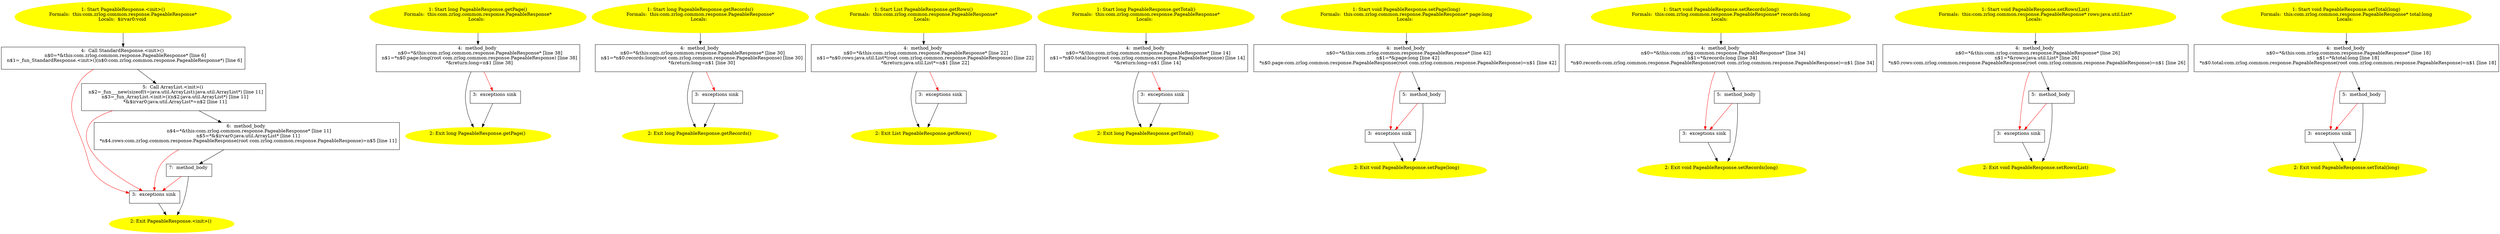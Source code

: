 /* @generated */
digraph cfg {
"com.zrlog.common.response.PageableResponse.<init>().f5f7e66b7a4d66c44b569037b1d6cac9_1" [label="1: Start PageableResponse.<init>()\nFormals:  this:com.zrlog.common.response.PageableResponse*\nLocals:  $irvar0:void \n  " color=yellow style=filled]
	

	 "com.zrlog.common.response.PageableResponse.<init>().f5f7e66b7a4d66c44b569037b1d6cac9_1" -> "com.zrlog.common.response.PageableResponse.<init>().f5f7e66b7a4d66c44b569037b1d6cac9_4" ;
"com.zrlog.common.response.PageableResponse.<init>().f5f7e66b7a4d66c44b569037b1d6cac9_2" [label="2: Exit PageableResponse.<init>() \n  " color=yellow style=filled]
	

"com.zrlog.common.response.PageableResponse.<init>().f5f7e66b7a4d66c44b569037b1d6cac9_3" [label="3:  exceptions sink \n  " shape="box"]
	

	 "com.zrlog.common.response.PageableResponse.<init>().f5f7e66b7a4d66c44b569037b1d6cac9_3" -> "com.zrlog.common.response.PageableResponse.<init>().f5f7e66b7a4d66c44b569037b1d6cac9_2" ;
"com.zrlog.common.response.PageableResponse.<init>().f5f7e66b7a4d66c44b569037b1d6cac9_4" [label="4:  Call StandardResponse.<init>() \n   n$0=*&this:com.zrlog.common.response.PageableResponse* [line 6]\n  n$1=_fun_StandardResponse.<init>()(n$0:com.zrlog.common.response.PageableResponse*) [line 6]\n " shape="box"]
	

	 "com.zrlog.common.response.PageableResponse.<init>().f5f7e66b7a4d66c44b569037b1d6cac9_4" -> "com.zrlog.common.response.PageableResponse.<init>().f5f7e66b7a4d66c44b569037b1d6cac9_5" ;
	 "com.zrlog.common.response.PageableResponse.<init>().f5f7e66b7a4d66c44b569037b1d6cac9_4" -> "com.zrlog.common.response.PageableResponse.<init>().f5f7e66b7a4d66c44b569037b1d6cac9_3" [color="red" ];
"com.zrlog.common.response.PageableResponse.<init>().f5f7e66b7a4d66c44b569037b1d6cac9_5" [label="5:  Call ArrayList.<init>() \n   n$2=_fun___new(sizeof(t=java.util.ArrayList):java.util.ArrayList*) [line 11]\n  n$3=_fun_ArrayList.<init>()(n$2:java.util.ArrayList*) [line 11]\n  *&$irvar0:java.util.ArrayList*=n$2 [line 11]\n " shape="box"]
	

	 "com.zrlog.common.response.PageableResponse.<init>().f5f7e66b7a4d66c44b569037b1d6cac9_5" -> "com.zrlog.common.response.PageableResponse.<init>().f5f7e66b7a4d66c44b569037b1d6cac9_6" ;
	 "com.zrlog.common.response.PageableResponse.<init>().f5f7e66b7a4d66c44b569037b1d6cac9_5" -> "com.zrlog.common.response.PageableResponse.<init>().f5f7e66b7a4d66c44b569037b1d6cac9_3" [color="red" ];
"com.zrlog.common.response.PageableResponse.<init>().f5f7e66b7a4d66c44b569037b1d6cac9_6" [label="6:  method_body \n   n$4=*&this:com.zrlog.common.response.PageableResponse* [line 11]\n  n$5=*&$irvar0:java.util.ArrayList* [line 11]\n  *n$4.rows:com.zrlog.common.response.PageableResponse(root com.zrlog.common.response.PageableResponse)=n$5 [line 11]\n " shape="box"]
	

	 "com.zrlog.common.response.PageableResponse.<init>().f5f7e66b7a4d66c44b569037b1d6cac9_6" -> "com.zrlog.common.response.PageableResponse.<init>().f5f7e66b7a4d66c44b569037b1d6cac9_7" ;
	 "com.zrlog.common.response.PageableResponse.<init>().f5f7e66b7a4d66c44b569037b1d6cac9_6" -> "com.zrlog.common.response.PageableResponse.<init>().f5f7e66b7a4d66c44b569037b1d6cac9_3" [color="red" ];
"com.zrlog.common.response.PageableResponse.<init>().f5f7e66b7a4d66c44b569037b1d6cac9_7" [label="7:  method_body \n  " shape="box"]
	

	 "com.zrlog.common.response.PageableResponse.<init>().f5f7e66b7a4d66c44b569037b1d6cac9_7" -> "com.zrlog.common.response.PageableResponse.<init>().f5f7e66b7a4d66c44b569037b1d6cac9_2" ;
	 "com.zrlog.common.response.PageableResponse.<init>().f5f7e66b7a4d66c44b569037b1d6cac9_7" -> "com.zrlog.common.response.PageableResponse.<init>().f5f7e66b7a4d66c44b569037b1d6cac9_3" [color="red" ];
"com.zrlog.common.response.PageableResponse.getPage():long.4af698cd6a6a0b3f18266fae4532dbc8_1" [label="1: Start long PageableResponse.getPage()\nFormals:  this:com.zrlog.common.response.PageableResponse*\nLocals:  \n  " color=yellow style=filled]
	

	 "com.zrlog.common.response.PageableResponse.getPage():long.4af698cd6a6a0b3f18266fae4532dbc8_1" -> "com.zrlog.common.response.PageableResponse.getPage():long.4af698cd6a6a0b3f18266fae4532dbc8_4" ;
"com.zrlog.common.response.PageableResponse.getPage():long.4af698cd6a6a0b3f18266fae4532dbc8_2" [label="2: Exit long PageableResponse.getPage() \n  " color=yellow style=filled]
	

"com.zrlog.common.response.PageableResponse.getPage():long.4af698cd6a6a0b3f18266fae4532dbc8_3" [label="3:  exceptions sink \n  " shape="box"]
	

	 "com.zrlog.common.response.PageableResponse.getPage():long.4af698cd6a6a0b3f18266fae4532dbc8_3" -> "com.zrlog.common.response.PageableResponse.getPage():long.4af698cd6a6a0b3f18266fae4532dbc8_2" ;
"com.zrlog.common.response.PageableResponse.getPage():long.4af698cd6a6a0b3f18266fae4532dbc8_4" [label="4:  method_body \n   n$0=*&this:com.zrlog.common.response.PageableResponse* [line 38]\n  n$1=*n$0.page:long(root com.zrlog.common.response.PageableResponse) [line 38]\n  *&return:long=n$1 [line 38]\n " shape="box"]
	

	 "com.zrlog.common.response.PageableResponse.getPage():long.4af698cd6a6a0b3f18266fae4532dbc8_4" -> "com.zrlog.common.response.PageableResponse.getPage():long.4af698cd6a6a0b3f18266fae4532dbc8_2" ;
	 "com.zrlog.common.response.PageableResponse.getPage():long.4af698cd6a6a0b3f18266fae4532dbc8_4" -> "com.zrlog.common.response.PageableResponse.getPage():long.4af698cd6a6a0b3f18266fae4532dbc8_3" [color="red" ];
"com.zrlog.common.response.PageableResponse.getRecords():long.a56f51105c06da5c47dc611bbc49dc37_1" [label="1: Start long PageableResponse.getRecords()\nFormals:  this:com.zrlog.common.response.PageableResponse*\nLocals:  \n  " color=yellow style=filled]
	

	 "com.zrlog.common.response.PageableResponse.getRecords():long.a56f51105c06da5c47dc611bbc49dc37_1" -> "com.zrlog.common.response.PageableResponse.getRecords():long.a56f51105c06da5c47dc611bbc49dc37_4" ;
"com.zrlog.common.response.PageableResponse.getRecords():long.a56f51105c06da5c47dc611bbc49dc37_2" [label="2: Exit long PageableResponse.getRecords() \n  " color=yellow style=filled]
	

"com.zrlog.common.response.PageableResponse.getRecords():long.a56f51105c06da5c47dc611bbc49dc37_3" [label="3:  exceptions sink \n  " shape="box"]
	

	 "com.zrlog.common.response.PageableResponse.getRecords():long.a56f51105c06da5c47dc611bbc49dc37_3" -> "com.zrlog.common.response.PageableResponse.getRecords():long.a56f51105c06da5c47dc611bbc49dc37_2" ;
"com.zrlog.common.response.PageableResponse.getRecords():long.a56f51105c06da5c47dc611bbc49dc37_4" [label="4:  method_body \n   n$0=*&this:com.zrlog.common.response.PageableResponse* [line 30]\n  n$1=*n$0.records:long(root com.zrlog.common.response.PageableResponse) [line 30]\n  *&return:long=n$1 [line 30]\n " shape="box"]
	

	 "com.zrlog.common.response.PageableResponse.getRecords():long.a56f51105c06da5c47dc611bbc49dc37_4" -> "com.zrlog.common.response.PageableResponse.getRecords():long.a56f51105c06da5c47dc611bbc49dc37_2" ;
	 "com.zrlog.common.response.PageableResponse.getRecords():long.a56f51105c06da5c47dc611bbc49dc37_4" -> "com.zrlog.common.response.PageableResponse.getRecords():long.a56f51105c06da5c47dc611bbc49dc37_3" [color="red" ];
"com.zrlog.common.response.PageableResponse.getRows():java.util.List.b2437d7ae3830f4a4cb362a8f5e8cfe6_1" [label="1: Start List PageableResponse.getRows()\nFormals:  this:com.zrlog.common.response.PageableResponse*\nLocals:  \n  " color=yellow style=filled]
	

	 "com.zrlog.common.response.PageableResponse.getRows():java.util.List.b2437d7ae3830f4a4cb362a8f5e8cfe6_1" -> "com.zrlog.common.response.PageableResponse.getRows():java.util.List.b2437d7ae3830f4a4cb362a8f5e8cfe6_4" ;
"com.zrlog.common.response.PageableResponse.getRows():java.util.List.b2437d7ae3830f4a4cb362a8f5e8cfe6_2" [label="2: Exit List PageableResponse.getRows() \n  " color=yellow style=filled]
	

"com.zrlog.common.response.PageableResponse.getRows():java.util.List.b2437d7ae3830f4a4cb362a8f5e8cfe6_3" [label="3:  exceptions sink \n  " shape="box"]
	

	 "com.zrlog.common.response.PageableResponse.getRows():java.util.List.b2437d7ae3830f4a4cb362a8f5e8cfe6_3" -> "com.zrlog.common.response.PageableResponse.getRows():java.util.List.b2437d7ae3830f4a4cb362a8f5e8cfe6_2" ;
"com.zrlog.common.response.PageableResponse.getRows():java.util.List.b2437d7ae3830f4a4cb362a8f5e8cfe6_4" [label="4:  method_body \n   n$0=*&this:com.zrlog.common.response.PageableResponse* [line 22]\n  n$1=*n$0.rows:java.util.List*(root com.zrlog.common.response.PageableResponse) [line 22]\n  *&return:java.util.List*=n$1 [line 22]\n " shape="box"]
	

	 "com.zrlog.common.response.PageableResponse.getRows():java.util.List.b2437d7ae3830f4a4cb362a8f5e8cfe6_4" -> "com.zrlog.common.response.PageableResponse.getRows():java.util.List.b2437d7ae3830f4a4cb362a8f5e8cfe6_2" ;
	 "com.zrlog.common.response.PageableResponse.getRows():java.util.List.b2437d7ae3830f4a4cb362a8f5e8cfe6_4" -> "com.zrlog.common.response.PageableResponse.getRows():java.util.List.b2437d7ae3830f4a4cb362a8f5e8cfe6_3" [color="red" ];
"com.zrlog.common.response.PageableResponse.getTotal():long.91d62fc5529c87b4f20257911329de9d_1" [label="1: Start long PageableResponse.getTotal()\nFormals:  this:com.zrlog.common.response.PageableResponse*\nLocals:  \n  " color=yellow style=filled]
	

	 "com.zrlog.common.response.PageableResponse.getTotal():long.91d62fc5529c87b4f20257911329de9d_1" -> "com.zrlog.common.response.PageableResponse.getTotal():long.91d62fc5529c87b4f20257911329de9d_4" ;
"com.zrlog.common.response.PageableResponse.getTotal():long.91d62fc5529c87b4f20257911329de9d_2" [label="2: Exit long PageableResponse.getTotal() \n  " color=yellow style=filled]
	

"com.zrlog.common.response.PageableResponse.getTotal():long.91d62fc5529c87b4f20257911329de9d_3" [label="3:  exceptions sink \n  " shape="box"]
	

	 "com.zrlog.common.response.PageableResponse.getTotal():long.91d62fc5529c87b4f20257911329de9d_3" -> "com.zrlog.common.response.PageableResponse.getTotal():long.91d62fc5529c87b4f20257911329de9d_2" ;
"com.zrlog.common.response.PageableResponse.getTotal():long.91d62fc5529c87b4f20257911329de9d_4" [label="4:  method_body \n   n$0=*&this:com.zrlog.common.response.PageableResponse* [line 14]\n  n$1=*n$0.total:long(root com.zrlog.common.response.PageableResponse) [line 14]\n  *&return:long=n$1 [line 14]\n " shape="box"]
	

	 "com.zrlog.common.response.PageableResponse.getTotal():long.91d62fc5529c87b4f20257911329de9d_4" -> "com.zrlog.common.response.PageableResponse.getTotal():long.91d62fc5529c87b4f20257911329de9d_2" ;
	 "com.zrlog.common.response.PageableResponse.getTotal():long.91d62fc5529c87b4f20257911329de9d_4" -> "com.zrlog.common.response.PageableResponse.getTotal():long.91d62fc5529c87b4f20257911329de9d_3" [color="red" ];
"com.zrlog.common.response.PageableResponse.setPage(long):void.6fd86d71ea76b2e1a453d621e8219be3_1" [label="1: Start void PageableResponse.setPage(long)\nFormals:  this:com.zrlog.common.response.PageableResponse* page:long\nLocals:  \n  " color=yellow style=filled]
	

	 "com.zrlog.common.response.PageableResponse.setPage(long):void.6fd86d71ea76b2e1a453d621e8219be3_1" -> "com.zrlog.common.response.PageableResponse.setPage(long):void.6fd86d71ea76b2e1a453d621e8219be3_4" ;
"com.zrlog.common.response.PageableResponse.setPage(long):void.6fd86d71ea76b2e1a453d621e8219be3_2" [label="2: Exit void PageableResponse.setPage(long) \n  " color=yellow style=filled]
	

"com.zrlog.common.response.PageableResponse.setPage(long):void.6fd86d71ea76b2e1a453d621e8219be3_3" [label="3:  exceptions sink \n  " shape="box"]
	

	 "com.zrlog.common.response.PageableResponse.setPage(long):void.6fd86d71ea76b2e1a453d621e8219be3_3" -> "com.zrlog.common.response.PageableResponse.setPage(long):void.6fd86d71ea76b2e1a453d621e8219be3_2" ;
"com.zrlog.common.response.PageableResponse.setPage(long):void.6fd86d71ea76b2e1a453d621e8219be3_4" [label="4:  method_body \n   n$0=*&this:com.zrlog.common.response.PageableResponse* [line 42]\n  n$1=*&page:long [line 42]\n  *n$0.page:com.zrlog.common.response.PageableResponse(root com.zrlog.common.response.PageableResponse)=n$1 [line 42]\n " shape="box"]
	

	 "com.zrlog.common.response.PageableResponse.setPage(long):void.6fd86d71ea76b2e1a453d621e8219be3_4" -> "com.zrlog.common.response.PageableResponse.setPage(long):void.6fd86d71ea76b2e1a453d621e8219be3_5" ;
	 "com.zrlog.common.response.PageableResponse.setPage(long):void.6fd86d71ea76b2e1a453d621e8219be3_4" -> "com.zrlog.common.response.PageableResponse.setPage(long):void.6fd86d71ea76b2e1a453d621e8219be3_3" [color="red" ];
"com.zrlog.common.response.PageableResponse.setPage(long):void.6fd86d71ea76b2e1a453d621e8219be3_5" [label="5:  method_body \n  " shape="box"]
	

	 "com.zrlog.common.response.PageableResponse.setPage(long):void.6fd86d71ea76b2e1a453d621e8219be3_5" -> "com.zrlog.common.response.PageableResponse.setPage(long):void.6fd86d71ea76b2e1a453d621e8219be3_2" ;
	 "com.zrlog.common.response.PageableResponse.setPage(long):void.6fd86d71ea76b2e1a453d621e8219be3_5" -> "com.zrlog.common.response.PageableResponse.setPage(long):void.6fd86d71ea76b2e1a453d621e8219be3_3" [color="red" ];
"com.zrlog.common.response.PageableResponse.setRecords(long):void.d49c0148e34d19285bd6d7f2589834b1_1" [label="1: Start void PageableResponse.setRecords(long)\nFormals:  this:com.zrlog.common.response.PageableResponse* records:long\nLocals:  \n  " color=yellow style=filled]
	

	 "com.zrlog.common.response.PageableResponse.setRecords(long):void.d49c0148e34d19285bd6d7f2589834b1_1" -> "com.zrlog.common.response.PageableResponse.setRecords(long):void.d49c0148e34d19285bd6d7f2589834b1_4" ;
"com.zrlog.common.response.PageableResponse.setRecords(long):void.d49c0148e34d19285bd6d7f2589834b1_2" [label="2: Exit void PageableResponse.setRecords(long) \n  " color=yellow style=filled]
	

"com.zrlog.common.response.PageableResponse.setRecords(long):void.d49c0148e34d19285bd6d7f2589834b1_3" [label="3:  exceptions sink \n  " shape="box"]
	

	 "com.zrlog.common.response.PageableResponse.setRecords(long):void.d49c0148e34d19285bd6d7f2589834b1_3" -> "com.zrlog.common.response.PageableResponse.setRecords(long):void.d49c0148e34d19285bd6d7f2589834b1_2" ;
"com.zrlog.common.response.PageableResponse.setRecords(long):void.d49c0148e34d19285bd6d7f2589834b1_4" [label="4:  method_body \n   n$0=*&this:com.zrlog.common.response.PageableResponse* [line 34]\n  n$1=*&records:long [line 34]\n  *n$0.records:com.zrlog.common.response.PageableResponse(root com.zrlog.common.response.PageableResponse)=n$1 [line 34]\n " shape="box"]
	

	 "com.zrlog.common.response.PageableResponse.setRecords(long):void.d49c0148e34d19285bd6d7f2589834b1_4" -> "com.zrlog.common.response.PageableResponse.setRecords(long):void.d49c0148e34d19285bd6d7f2589834b1_5" ;
	 "com.zrlog.common.response.PageableResponse.setRecords(long):void.d49c0148e34d19285bd6d7f2589834b1_4" -> "com.zrlog.common.response.PageableResponse.setRecords(long):void.d49c0148e34d19285bd6d7f2589834b1_3" [color="red" ];
"com.zrlog.common.response.PageableResponse.setRecords(long):void.d49c0148e34d19285bd6d7f2589834b1_5" [label="5:  method_body \n  " shape="box"]
	

	 "com.zrlog.common.response.PageableResponse.setRecords(long):void.d49c0148e34d19285bd6d7f2589834b1_5" -> "com.zrlog.common.response.PageableResponse.setRecords(long):void.d49c0148e34d19285bd6d7f2589834b1_2" ;
	 "com.zrlog.common.response.PageableResponse.setRecords(long):void.d49c0148e34d19285bd6d7f2589834b1_5" -> "com.zrlog.common.response.PageableResponse.setRecords(long):void.d49c0148e34d19285bd6d7f2589834b1_3" [color="red" ];
"com.zrlog.common.response.PageableResponse.setRows(java.util.List):void.7b13571d4646cea2eee1b856ed46b6ac_1" [label="1: Start void PageableResponse.setRows(List)\nFormals:  this:com.zrlog.common.response.PageableResponse* rows:java.util.List*\nLocals:  \n  " color=yellow style=filled]
	

	 "com.zrlog.common.response.PageableResponse.setRows(java.util.List):void.7b13571d4646cea2eee1b856ed46b6ac_1" -> "com.zrlog.common.response.PageableResponse.setRows(java.util.List):void.7b13571d4646cea2eee1b856ed46b6ac_4" ;
"com.zrlog.common.response.PageableResponse.setRows(java.util.List):void.7b13571d4646cea2eee1b856ed46b6ac_2" [label="2: Exit void PageableResponse.setRows(List) \n  " color=yellow style=filled]
	

"com.zrlog.common.response.PageableResponse.setRows(java.util.List):void.7b13571d4646cea2eee1b856ed46b6ac_3" [label="3:  exceptions sink \n  " shape="box"]
	

	 "com.zrlog.common.response.PageableResponse.setRows(java.util.List):void.7b13571d4646cea2eee1b856ed46b6ac_3" -> "com.zrlog.common.response.PageableResponse.setRows(java.util.List):void.7b13571d4646cea2eee1b856ed46b6ac_2" ;
"com.zrlog.common.response.PageableResponse.setRows(java.util.List):void.7b13571d4646cea2eee1b856ed46b6ac_4" [label="4:  method_body \n   n$0=*&this:com.zrlog.common.response.PageableResponse* [line 26]\n  n$1=*&rows:java.util.List* [line 26]\n  *n$0.rows:com.zrlog.common.response.PageableResponse(root com.zrlog.common.response.PageableResponse)=n$1 [line 26]\n " shape="box"]
	

	 "com.zrlog.common.response.PageableResponse.setRows(java.util.List):void.7b13571d4646cea2eee1b856ed46b6ac_4" -> "com.zrlog.common.response.PageableResponse.setRows(java.util.List):void.7b13571d4646cea2eee1b856ed46b6ac_5" ;
	 "com.zrlog.common.response.PageableResponse.setRows(java.util.List):void.7b13571d4646cea2eee1b856ed46b6ac_4" -> "com.zrlog.common.response.PageableResponse.setRows(java.util.List):void.7b13571d4646cea2eee1b856ed46b6ac_3" [color="red" ];
"com.zrlog.common.response.PageableResponse.setRows(java.util.List):void.7b13571d4646cea2eee1b856ed46b6ac_5" [label="5:  method_body \n  " shape="box"]
	

	 "com.zrlog.common.response.PageableResponse.setRows(java.util.List):void.7b13571d4646cea2eee1b856ed46b6ac_5" -> "com.zrlog.common.response.PageableResponse.setRows(java.util.List):void.7b13571d4646cea2eee1b856ed46b6ac_2" ;
	 "com.zrlog.common.response.PageableResponse.setRows(java.util.List):void.7b13571d4646cea2eee1b856ed46b6ac_5" -> "com.zrlog.common.response.PageableResponse.setRows(java.util.List):void.7b13571d4646cea2eee1b856ed46b6ac_3" [color="red" ];
"com.zrlog.common.response.PageableResponse.setTotal(long):void.acb965f4655034986d5c06e06a6b3fee_1" [label="1: Start void PageableResponse.setTotal(long)\nFormals:  this:com.zrlog.common.response.PageableResponse* total:long\nLocals:  \n  " color=yellow style=filled]
	

	 "com.zrlog.common.response.PageableResponse.setTotal(long):void.acb965f4655034986d5c06e06a6b3fee_1" -> "com.zrlog.common.response.PageableResponse.setTotal(long):void.acb965f4655034986d5c06e06a6b3fee_4" ;
"com.zrlog.common.response.PageableResponse.setTotal(long):void.acb965f4655034986d5c06e06a6b3fee_2" [label="2: Exit void PageableResponse.setTotal(long) \n  " color=yellow style=filled]
	

"com.zrlog.common.response.PageableResponse.setTotal(long):void.acb965f4655034986d5c06e06a6b3fee_3" [label="3:  exceptions sink \n  " shape="box"]
	

	 "com.zrlog.common.response.PageableResponse.setTotal(long):void.acb965f4655034986d5c06e06a6b3fee_3" -> "com.zrlog.common.response.PageableResponse.setTotal(long):void.acb965f4655034986d5c06e06a6b3fee_2" ;
"com.zrlog.common.response.PageableResponse.setTotal(long):void.acb965f4655034986d5c06e06a6b3fee_4" [label="4:  method_body \n   n$0=*&this:com.zrlog.common.response.PageableResponse* [line 18]\n  n$1=*&total:long [line 18]\n  *n$0.total:com.zrlog.common.response.PageableResponse(root com.zrlog.common.response.PageableResponse)=n$1 [line 18]\n " shape="box"]
	

	 "com.zrlog.common.response.PageableResponse.setTotal(long):void.acb965f4655034986d5c06e06a6b3fee_4" -> "com.zrlog.common.response.PageableResponse.setTotal(long):void.acb965f4655034986d5c06e06a6b3fee_5" ;
	 "com.zrlog.common.response.PageableResponse.setTotal(long):void.acb965f4655034986d5c06e06a6b3fee_4" -> "com.zrlog.common.response.PageableResponse.setTotal(long):void.acb965f4655034986d5c06e06a6b3fee_3" [color="red" ];
"com.zrlog.common.response.PageableResponse.setTotal(long):void.acb965f4655034986d5c06e06a6b3fee_5" [label="5:  method_body \n  " shape="box"]
	

	 "com.zrlog.common.response.PageableResponse.setTotal(long):void.acb965f4655034986d5c06e06a6b3fee_5" -> "com.zrlog.common.response.PageableResponse.setTotal(long):void.acb965f4655034986d5c06e06a6b3fee_2" ;
	 "com.zrlog.common.response.PageableResponse.setTotal(long):void.acb965f4655034986d5c06e06a6b3fee_5" -> "com.zrlog.common.response.PageableResponse.setTotal(long):void.acb965f4655034986d5c06e06a6b3fee_3" [color="red" ];
}
